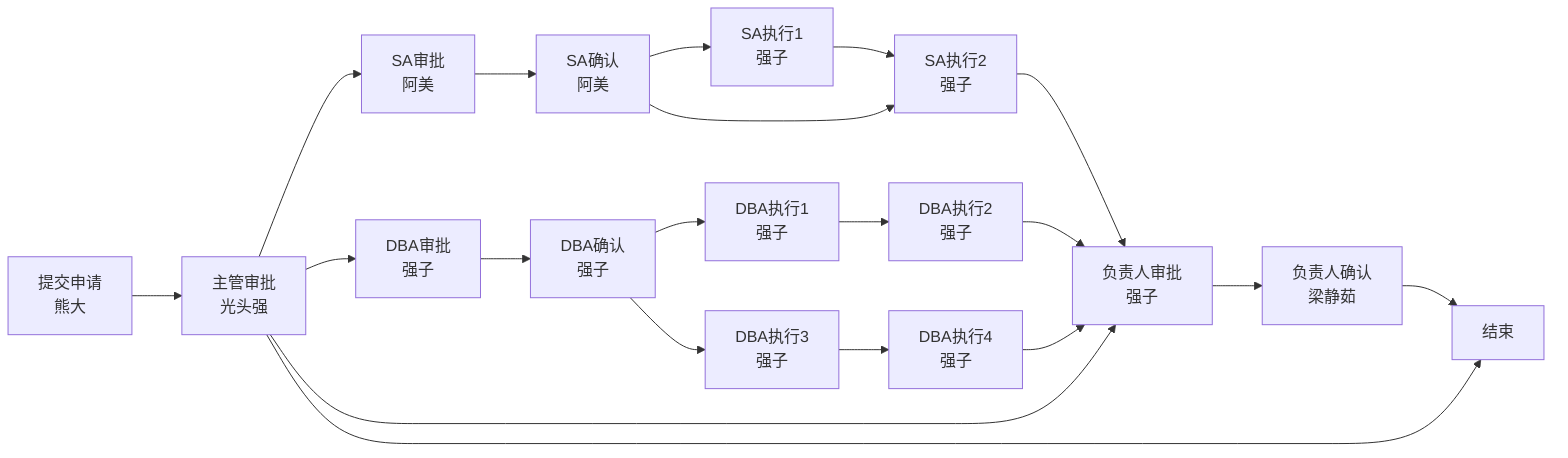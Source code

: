 graph LR
    sid-B3655226-6C29-4D00-B685-3D5C734DC7E1["

    提交申请
    熊大
    "];
    class sid-B3655226-6C29-4D00-B685-3D5C734DC7E1 node-executed;
    sid-4DA958A0-26D9-4D47-93A7-70F39FD7D51A["
    负责人审批
    强子
    "];
    class sid-4DA958A0-26D9-4D47-93A7-70F39FD7D51A node-executed;
    sid-E27C0367-E6D6-497F-9736-3CDC21FDE221["
    DBA审批
    强子
    "];
    class sid-E27C0367-E6D6-497F-9736-3CDC21FDE221 node-executed;
    sid-BED98281-9585-4D1B-934E-BD1AC6AC0EFD["
    SA审批
    阿美
    "];
    class sid-BED98281-9585-4D1B-934E-BD1AC6AC0EFD node-executed;
    sid-7CE72B24-E0C1-46D3-8132-8BA66BE05AA7["
    主管审批
    光头强
    "];
    class sid-7CE72B24-E0C1-46D3-8132-8BA66BE05AA7 node-executed;
    sid-A1B3CD96-7697-4D7C-BEAA-73D187B1BE89["
    DBA确认
    强子
    "];
    class sid-A1B3CD96-7697-4D7C-BEAA-73D187B1BE89 node-executed;
    sid-3E35A7FF-A2F4-4E07-9247-DBF884C81937["
    SA确认
    阿美
    "];
    class sid-3E35A7FF-A2F4-4E07-9247-DBF884C81937 node-executed;
    sid-4FC27B48-A6F9-460A-A675-021F5854FE22["
    结束
    "];
    class sid-4FC27B48-A6F9-460A-A675-021F5854FE22 node-executed;
    sid-19DD9E9F-98C1-44EE-B604-842AFEE76F1E["
    SA执行1
    强子
    "];
    class sid-19DD9E9F-98C1-44EE-B604-842AFEE76F1E node-executed;
    sid-6C2120F3-D940-4958-A067-0903DCE879C4["
    SA执行2
    强子
    "];
    class sid-6C2120F3-D940-4958-A067-0903DCE879C4 node-executed;
    sid-9180E2A0-5C4B-435F-B42F-0D152470A338["
    DBA执行1
    强子
    "];
    class sid-9180E2A0-5C4B-435F-B42F-0D152470A338 node-executed;
    sid-03A2C3AC-5337-48A5-B154-BB3FD0EC8DAD["
    DBA执行3
    强子
    "];
    class sid-03A2C3AC-5337-48A5-B154-BB3FD0EC8DAD node-executed;
    sid-D5E1F2F4-306C-47A2-BF74-F66E3D769756["
    DBA执行2
    强子
    "];
    class sid-D5E1F2F4-306C-47A2-BF74-F66E3D769756 node-executed;
    sid-8C3F2F1D-F014-4F99-B966-095DC1A2BD93["
    DBA执行4
    强子
    "];
    class sid-8C3F2F1D-F014-4F99-B966-095DC1A2BD93 node-executed;
    sid-1897B30A-9C5C-4D5B-B80B-76A038785070["
    负责人确认
    梁静茹
    "];
    class sid-1897B30A-9C5C-4D5B-B80B-76A038785070 node-executed;
    sid-B3655226-6C29-4D00-B685-3D5C734DC7E1-->sid-7CE72B24-E0C1-46D3-8132-8BA66BE05AA7;
    sid-4DA958A0-26D9-4D47-93A7-70F39FD7D51A-->sid-1897B30A-9C5C-4D5B-B80B-76A038785070;
    sid-E27C0367-E6D6-497F-9736-3CDC21FDE221-->sid-A1B3CD96-7697-4D7C-BEAA-73D187B1BE89;
    sid-BED98281-9585-4D1B-934E-BD1AC6AC0EFD-->sid-3E35A7FF-A2F4-4E07-9247-DBF884C81937;
    sid-19DD9E9F-98C1-44EE-B604-842AFEE76F1E-->sid-6C2120F3-D940-4958-A067-0903DCE879C4;
    sid-9180E2A0-5C4B-435F-B42F-0D152470A338-->sid-D5E1F2F4-306C-47A2-BF74-F66E3D769756;
    sid-03A2C3AC-5337-48A5-B154-BB3FD0EC8DAD-->sid-8C3F2F1D-F014-4F99-B966-095DC1A2BD93;
    sid-6C2120F3-D940-4958-A067-0903DCE879C4-->sid-4DA958A0-26D9-4D47-93A7-70F39FD7D51A;
    sid-1897B30A-9C5C-4D5B-B80B-76A038785070-->sid-4FC27B48-A6F9-460A-A675-021F5854FE22;
    sid-3E35A7FF-A2F4-4E07-9247-DBF884C81937-->sid-19DD9E9F-98C1-44EE-B604-842AFEE76F1E;
    sid-A1B3CD96-7697-4D7C-BEAA-73D187B1BE89-->sid-9180E2A0-5C4B-435F-B42F-0D152470A338;
    sid-A1B3CD96-7697-4D7C-BEAA-73D187B1BE89-->sid-03A2C3AC-5337-48A5-B154-BB3FD0EC8DAD;
    sid-D5E1F2F4-306C-47A2-BF74-F66E3D769756-->sid-4DA958A0-26D9-4D47-93A7-70F39FD7D51A;
    sid-8C3F2F1D-F014-4F99-B966-095DC1A2BD93-->sid-4DA958A0-26D9-4D47-93A7-70F39FD7D51A;
    sid-7CE72B24-E0C1-46D3-8132-8BA66BE05AA7-->sid-BED98281-9585-4D1B-934E-BD1AC6AC0EFD;
    sid-7CE72B24-E0C1-46D3-8132-8BA66BE05AA7-->sid-E27C0367-E6D6-497F-9736-3CDC21FDE221;
    sid-3E35A7FF-A2F4-4E07-9247-DBF884C81937-->sid-6C2120F3-D940-4958-A067-0903DCE879C4;
    sid-7CE72B24-E0C1-46D3-8132-8BA66BE05AA7-->sid-4DA958A0-26D9-4D47-93A7-70F39FD7D51A;
    sid-7CE72B24-E0C1-46D3-8132-8BA66BE05AA7-->sid-4FC27B48-A6F9-460A-A675-021F5854FE22;